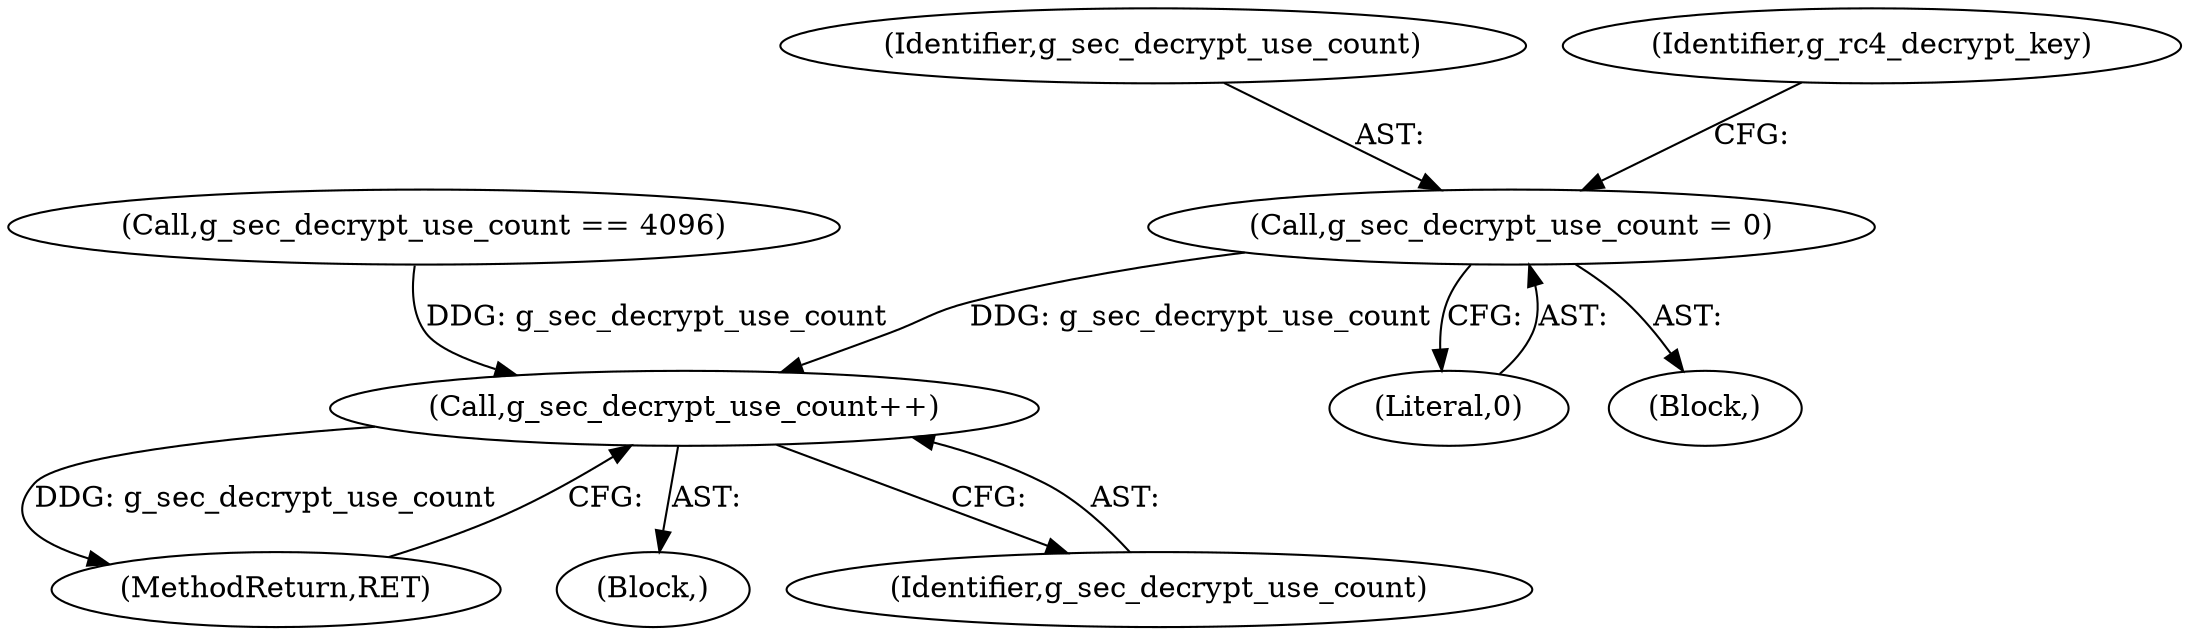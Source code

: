 digraph "0_rdesktop_4dca546d04321a610c1835010b5dad85163b65e1_15@API" {
"1000122" [label="(Call,g_sec_decrypt_use_count = 0)"];
"1000131" [label="(Call,g_sec_decrypt_use_count++)"];
"1000133" [label="(MethodReturn,RET)"];
"1000103" [label="(Block,)"];
"1000123" [label="(Identifier,g_sec_decrypt_use_count)"];
"1000122" [label="(Call,g_sec_decrypt_use_count = 0)"];
"1000124" [label="(Literal,0)"];
"1000131" [label="(Call,g_sec_decrypt_use_count++)"];
"1000110" [label="(Call,g_sec_decrypt_use_count == 4096)"];
"1000132" [label="(Identifier,g_sec_decrypt_use_count)"];
"1000127" [label="(Identifier,g_rc4_decrypt_key)"];
"1000113" [label="(Block,)"];
"1000122" -> "1000113"  [label="AST: "];
"1000122" -> "1000124"  [label="CFG: "];
"1000123" -> "1000122"  [label="AST: "];
"1000124" -> "1000122"  [label="AST: "];
"1000127" -> "1000122"  [label="CFG: "];
"1000122" -> "1000131"  [label="DDG: g_sec_decrypt_use_count"];
"1000131" -> "1000103"  [label="AST: "];
"1000131" -> "1000132"  [label="CFG: "];
"1000132" -> "1000131"  [label="AST: "];
"1000133" -> "1000131"  [label="CFG: "];
"1000131" -> "1000133"  [label="DDG: g_sec_decrypt_use_count"];
"1000110" -> "1000131"  [label="DDG: g_sec_decrypt_use_count"];
}
